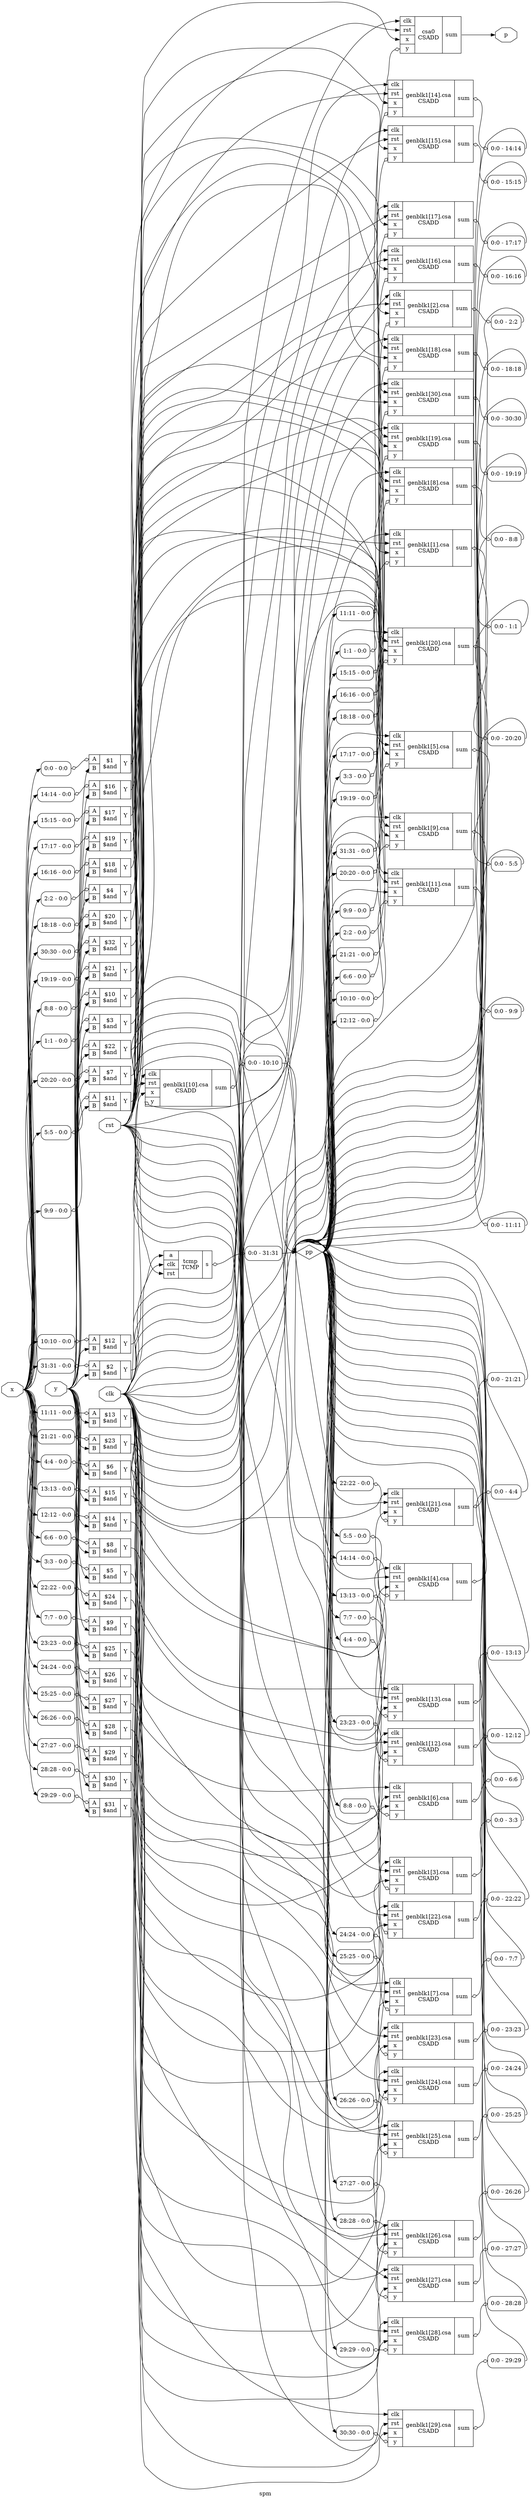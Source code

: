 digraph "spm" {
label="spm";
rankdir="LR";
remincross=true;
n33 [ shape=octagon, label="clk", color="black", fontcolor="black" ];
n34 [ shape=octagon, label="p", color="black", fontcolor="black" ];
n35 [ shape=diamond, label="pp", color="black", fontcolor="black" ];
n36 [ shape=octagon, label="rst", color="black", fontcolor="black" ];
n37 [ shape=octagon, label="x", color="black", fontcolor="black" ];
n38 [ shape=octagon, label="y", color="black", fontcolor="black" ];
c42 [ shape=record, label="{{<p39> A|<p40> B}|$1\n$and|{<p41> Y}}" ];
x0 [ shape=record, style=rounded, label="<s0> 0:0 - 0:0 " ];
x0:e -> c42:p39:w [arrowhead=odiamond, arrowtail=odiamond, dir=both, color="black", label=""];
c43 [ shape=record, label="{{<p39> A|<p40> B}|$10\n$and|{<p41> Y}}" ];
x1 [ shape=record, style=rounded, label="<s0> 8:8 - 0:0 " ];
x1:e -> c43:p39:w [arrowhead=odiamond, arrowtail=odiamond, dir=both, color="black", label=""];
c44 [ shape=record, label="{{<p39> A|<p40> B}|$11\n$and|{<p41> Y}}" ];
x2 [ shape=record, style=rounded, label="<s0> 9:9 - 0:0 " ];
x2:e -> c44:p39:w [arrowhead=odiamond, arrowtail=odiamond, dir=both, color="black", label=""];
c45 [ shape=record, label="{{<p39> A|<p40> B}|$12\n$and|{<p41> Y}}" ];
x3 [ shape=record, style=rounded, label="<s0> 10:10 - 0:0 " ];
x3:e -> c45:p39:w [arrowhead=odiamond, arrowtail=odiamond, dir=both, color="black", label=""];
c46 [ shape=record, label="{{<p39> A|<p40> B}|$13\n$and|{<p41> Y}}" ];
x4 [ shape=record, style=rounded, label="<s0> 11:11 - 0:0 " ];
x4:e -> c46:p39:w [arrowhead=odiamond, arrowtail=odiamond, dir=both, color="black", label=""];
c47 [ shape=record, label="{{<p39> A|<p40> B}|$14\n$and|{<p41> Y}}" ];
x5 [ shape=record, style=rounded, label="<s0> 12:12 - 0:0 " ];
x5:e -> c47:p39:w [arrowhead=odiamond, arrowtail=odiamond, dir=both, color="black", label=""];
c48 [ shape=record, label="{{<p39> A|<p40> B}|$15\n$and|{<p41> Y}}" ];
x6 [ shape=record, style=rounded, label="<s0> 13:13 - 0:0 " ];
x6:e -> c48:p39:w [arrowhead=odiamond, arrowtail=odiamond, dir=both, color="black", label=""];
c49 [ shape=record, label="{{<p39> A|<p40> B}|$16\n$and|{<p41> Y}}" ];
x7 [ shape=record, style=rounded, label="<s0> 14:14 - 0:0 " ];
x7:e -> c49:p39:w [arrowhead=odiamond, arrowtail=odiamond, dir=both, color="black", label=""];
c50 [ shape=record, label="{{<p39> A|<p40> B}|$17\n$and|{<p41> Y}}" ];
x8 [ shape=record, style=rounded, label="<s0> 15:15 - 0:0 " ];
x8:e -> c50:p39:w [arrowhead=odiamond, arrowtail=odiamond, dir=both, color="black", label=""];
c51 [ shape=record, label="{{<p39> A|<p40> B}|$18\n$and|{<p41> Y}}" ];
x9 [ shape=record, style=rounded, label="<s0> 16:16 - 0:0 " ];
x9:e -> c51:p39:w [arrowhead=odiamond, arrowtail=odiamond, dir=both, color="black", label=""];
c52 [ shape=record, label="{{<p39> A|<p40> B}|$19\n$and|{<p41> Y}}" ];
x10 [ shape=record, style=rounded, label="<s0> 17:17 - 0:0 " ];
x10:e -> c52:p39:w [arrowhead=odiamond, arrowtail=odiamond, dir=both, color="black", label=""];
c53 [ shape=record, label="{{<p39> A|<p40> B}|$20\n$and|{<p41> Y}}" ];
x11 [ shape=record, style=rounded, label="<s0> 18:18 - 0:0 " ];
x11:e -> c53:p39:w [arrowhead=odiamond, arrowtail=odiamond, dir=both, color="black", label=""];
c54 [ shape=record, label="{{<p39> A|<p40> B}|$21\n$and|{<p41> Y}}" ];
x12 [ shape=record, style=rounded, label="<s0> 19:19 - 0:0 " ];
x12:e -> c54:p39:w [arrowhead=odiamond, arrowtail=odiamond, dir=both, color="black", label=""];
c55 [ shape=record, label="{{<p39> A|<p40> B}|$22\n$and|{<p41> Y}}" ];
x13 [ shape=record, style=rounded, label="<s0> 20:20 - 0:0 " ];
x13:e -> c55:p39:w [arrowhead=odiamond, arrowtail=odiamond, dir=both, color="black", label=""];
c56 [ shape=record, label="{{<p39> A|<p40> B}|$23\n$and|{<p41> Y}}" ];
x14 [ shape=record, style=rounded, label="<s0> 21:21 - 0:0 " ];
x14:e -> c56:p39:w [arrowhead=odiamond, arrowtail=odiamond, dir=both, color="black", label=""];
c57 [ shape=record, label="{{<p39> A|<p40> B}|$24\n$and|{<p41> Y}}" ];
x15 [ shape=record, style=rounded, label="<s0> 22:22 - 0:0 " ];
x15:e -> c57:p39:w [arrowhead=odiamond, arrowtail=odiamond, dir=both, color="black", label=""];
c58 [ shape=record, label="{{<p39> A|<p40> B}|$25\n$and|{<p41> Y}}" ];
x16 [ shape=record, style=rounded, label="<s0> 23:23 - 0:0 " ];
x16:e -> c58:p39:w [arrowhead=odiamond, arrowtail=odiamond, dir=both, color="black", label=""];
c59 [ shape=record, label="{{<p39> A|<p40> B}|$26\n$and|{<p41> Y}}" ];
x17 [ shape=record, style=rounded, label="<s0> 24:24 - 0:0 " ];
x17:e -> c59:p39:w [arrowhead=odiamond, arrowtail=odiamond, dir=both, color="black", label=""];
c60 [ shape=record, label="{{<p39> A|<p40> B}|$27\n$and|{<p41> Y}}" ];
x18 [ shape=record, style=rounded, label="<s0> 25:25 - 0:0 " ];
x18:e -> c60:p39:w [arrowhead=odiamond, arrowtail=odiamond, dir=both, color="black", label=""];
c61 [ shape=record, label="{{<p39> A|<p40> B}|$28\n$and|{<p41> Y}}" ];
x19 [ shape=record, style=rounded, label="<s0> 26:26 - 0:0 " ];
x19:e -> c61:p39:w [arrowhead=odiamond, arrowtail=odiamond, dir=both, color="black", label=""];
c62 [ shape=record, label="{{<p39> A|<p40> B}|$29\n$and|{<p41> Y}}" ];
x20 [ shape=record, style=rounded, label="<s0> 27:27 - 0:0 " ];
x20:e -> c62:p39:w [arrowhead=odiamond, arrowtail=odiamond, dir=both, color="black", label=""];
c63 [ shape=record, label="{{<p39> A|<p40> B}|$3\n$and|{<p41> Y}}" ];
x21 [ shape=record, style=rounded, label="<s0> 1:1 - 0:0 " ];
x21:e -> c63:p39:w [arrowhead=odiamond, arrowtail=odiamond, dir=both, color="black", label=""];
c64 [ shape=record, label="{{<p39> A|<p40> B}|$30\n$and|{<p41> Y}}" ];
x22 [ shape=record, style=rounded, label="<s0> 28:28 - 0:0 " ];
x22:e -> c64:p39:w [arrowhead=odiamond, arrowtail=odiamond, dir=both, color="black", label=""];
c65 [ shape=record, label="{{<p39> A|<p40> B}|$31\n$and|{<p41> Y}}" ];
x23 [ shape=record, style=rounded, label="<s0> 29:29 - 0:0 " ];
x23:e -> c65:p39:w [arrowhead=odiamond, arrowtail=odiamond, dir=both, color="black", label=""];
c66 [ shape=record, label="{{<p39> A|<p40> B}|$32\n$and|{<p41> Y}}" ];
x24 [ shape=record, style=rounded, label="<s0> 30:30 - 0:0 " ];
x24:e -> c66:p39:w [arrowhead=odiamond, arrowtail=odiamond, dir=both, color="black", label=""];
c67 [ shape=record, label="{{<p39> A|<p40> B}|$4\n$and|{<p41> Y}}" ];
x25 [ shape=record, style=rounded, label="<s0> 2:2 - 0:0 " ];
x25:e -> c67:p39:w [arrowhead=odiamond, arrowtail=odiamond, dir=both, color="black", label=""];
c68 [ shape=record, label="{{<p39> A|<p40> B}|$5\n$and|{<p41> Y}}" ];
x26 [ shape=record, style=rounded, label="<s0> 3:3 - 0:0 " ];
x26:e -> c68:p39:w [arrowhead=odiamond, arrowtail=odiamond, dir=both, color="black", label=""];
c69 [ shape=record, label="{{<p39> A|<p40> B}|$6\n$and|{<p41> Y}}" ];
x27 [ shape=record, style=rounded, label="<s0> 4:4 - 0:0 " ];
x27:e -> c69:p39:w [arrowhead=odiamond, arrowtail=odiamond, dir=both, color="black", label=""];
c70 [ shape=record, label="{{<p39> A|<p40> B}|$7\n$and|{<p41> Y}}" ];
x28 [ shape=record, style=rounded, label="<s0> 5:5 - 0:0 " ];
x28:e -> c70:p39:w [arrowhead=odiamond, arrowtail=odiamond, dir=both, color="black", label=""];
c71 [ shape=record, label="{{<p39> A|<p40> B}|$8\n$and|{<p41> Y}}" ];
x29 [ shape=record, style=rounded, label="<s0> 6:6 - 0:0 " ];
x29:e -> c71:p39:w [arrowhead=odiamond, arrowtail=odiamond, dir=both, color="black", label=""];
c72 [ shape=record, label="{{<p39> A|<p40> B}|$9\n$and|{<p41> Y}}" ];
x30 [ shape=record, style=rounded, label="<s0> 7:7 - 0:0 " ];
x30:e -> c72:p39:w [arrowhead=odiamond, arrowtail=odiamond, dir=both, color="black", label=""];
c73 [ shape=record, label="{{<p39> A|<p40> B}|$2\n$and|{<p41> Y}}" ];
x31 [ shape=record, style=rounded, label="<s0> 31:31 - 0:0 " ];
x31:e -> c73:p39:w [arrowhead=odiamond, arrowtail=odiamond, dir=both, color="black", label=""];
c75 [ shape=record, label="{{<p33> clk|<p36> rst|<p37> x|<p38> y}|csa0\nCSADD|{<p74> sum}}" ];
x32 [ shape=record, style=rounded, label="<s0> 1:1 - 0:0 " ];
x32:e -> c75:p38:w [arrowhead=odiamond, arrowtail=odiamond, dir=both, color="black", label=""];
c76 [ shape=record, label="{{<p33> clk|<p36> rst|<p37> x|<p38> y}|genblk1[10].csa\nCSADD|{<p74> sum}}" ];
x33 [ shape=record, style=rounded, label="<s0> 0:0 - 10:10 " ];
c76:p74:e -> x33:w [arrowhead=odiamond, arrowtail=odiamond, dir=both, color="black", label=""];
x34 [ shape=record, style=rounded, label="<s0> 11:11 - 0:0 " ];
x34:e -> c76:p38:w [arrowhead=odiamond, arrowtail=odiamond, dir=both, color="black", label=""];
c77 [ shape=record, label="{{<p33> clk|<p36> rst|<p37> x|<p38> y}|genblk1[11].csa\nCSADD|{<p74> sum}}" ];
x35 [ shape=record, style=rounded, label="<s0> 0:0 - 11:11 " ];
c77:p74:e -> x35:w [arrowhead=odiamond, arrowtail=odiamond, dir=both, color="black", label=""];
x36 [ shape=record, style=rounded, label="<s0> 12:12 - 0:0 " ];
x36:e -> c77:p38:w [arrowhead=odiamond, arrowtail=odiamond, dir=both, color="black", label=""];
c78 [ shape=record, label="{{<p33> clk|<p36> rst|<p37> x|<p38> y}|genblk1[12].csa\nCSADD|{<p74> sum}}" ];
x37 [ shape=record, style=rounded, label="<s0> 0:0 - 12:12 " ];
c78:p74:e -> x37:w [arrowhead=odiamond, arrowtail=odiamond, dir=both, color="black", label=""];
x38 [ shape=record, style=rounded, label="<s0> 13:13 - 0:0 " ];
x38:e -> c78:p38:w [arrowhead=odiamond, arrowtail=odiamond, dir=both, color="black", label=""];
c79 [ shape=record, label="{{<p33> clk|<p36> rst|<p37> x|<p38> y}|genblk1[13].csa\nCSADD|{<p74> sum}}" ];
x39 [ shape=record, style=rounded, label="<s0> 0:0 - 13:13 " ];
c79:p74:e -> x39:w [arrowhead=odiamond, arrowtail=odiamond, dir=both, color="black", label=""];
x40 [ shape=record, style=rounded, label="<s0> 14:14 - 0:0 " ];
x40:e -> c79:p38:w [arrowhead=odiamond, arrowtail=odiamond, dir=both, color="black", label=""];
c80 [ shape=record, label="{{<p33> clk|<p36> rst|<p37> x|<p38> y}|genblk1[14].csa\nCSADD|{<p74> sum}}" ];
x41 [ shape=record, style=rounded, label="<s0> 0:0 - 14:14 " ];
c80:p74:e -> x41:w [arrowhead=odiamond, arrowtail=odiamond, dir=both, color="black", label=""];
x42 [ shape=record, style=rounded, label="<s0> 15:15 - 0:0 " ];
x42:e -> c80:p38:w [arrowhead=odiamond, arrowtail=odiamond, dir=both, color="black", label=""];
c81 [ shape=record, label="{{<p33> clk|<p36> rst|<p37> x|<p38> y}|genblk1[15].csa\nCSADD|{<p74> sum}}" ];
x43 [ shape=record, style=rounded, label="<s0> 0:0 - 15:15 " ];
c81:p74:e -> x43:w [arrowhead=odiamond, arrowtail=odiamond, dir=both, color="black", label=""];
x44 [ shape=record, style=rounded, label="<s0> 16:16 - 0:0 " ];
x44:e -> c81:p38:w [arrowhead=odiamond, arrowtail=odiamond, dir=both, color="black", label=""];
c82 [ shape=record, label="{{<p33> clk|<p36> rst|<p37> x|<p38> y}|genblk1[16].csa\nCSADD|{<p74> sum}}" ];
x45 [ shape=record, style=rounded, label="<s0> 0:0 - 16:16 " ];
c82:p74:e -> x45:w [arrowhead=odiamond, arrowtail=odiamond, dir=both, color="black", label=""];
x46 [ shape=record, style=rounded, label="<s0> 17:17 - 0:0 " ];
x46:e -> c82:p38:w [arrowhead=odiamond, arrowtail=odiamond, dir=both, color="black", label=""];
c83 [ shape=record, label="{{<p33> clk|<p36> rst|<p37> x|<p38> y}|genblk1[17].csa\nCSADD|{<p74> sum}}" ];
x47 [ shape=record, style=rounded, label="<s0> 0:0 - 17:17 " ];
c83:p74:e -> x47:w [arrowhead=odiamond, arrowtail=odiamond, dir=both, color="black", label=""];
x48 [ shape=record, style=rounded, label="<s0> 18:18 - 0:0 " ];
x48:e -> c83:p38:w [arrowhead=odiamond, arrowtail=odiamond, dir=both, color="black", label=""];
c84 [ shape=record, label="{{<p33> clk|<p36> rst|<p37> x|<p38> y}|genblk1[18].csa\nCSADD|{<p74> sum}}" ];
x49 [ shape=record, style=rounded, label="<s0> 0:0 - 18:18 " ];
c84:p74:e -> x49:w [arrowhead=odiamond, arrowtail=odiamond, dir=both, color="black", label=""];
x50 [ shape=record, style=rounded, label="<s0> 19:19 - 0:0 " ];
x50:e -> c84:p38:w [arrowhead=odiamond, arrowtail=odiamond, dir=both, color="black", label=""];
c85 [ shape=record, label="{{<p33> clk|<p36> rst|<p37> x|<p38> y}|genblk1[19].csa\nCSADD|{<p74> sum}}" ];
x51 [ shape=record, style=rounded, label="<s0> 0:0 - 19:19 " ];
c85:p74:e -> x51:w [arrowhead=odiamond, arrowtail=odiamond, dir=both, color="black", label=""];
x52 [ shape=record, style=rounded, label="<s0> 20:20 - 0:0 " ];
x52:e -> c85:p38:w [arrowhead=odiamond, arrowtail=odiamond, dir=both, color="black", label=""];
c86 [ shape=record, label="{{<p33> clk|<p36> rst|<p37> x|<p38> y}|genblk1[1].csa\nCSADD|{<p74> sum}}" ];
x53 [ shape=record, style=rounded, label="<s0> 0:0 - 1:1 " ];
c86:p74:e -> x53:w [arrowhead=odiamond, arrowtail=odiamond, dir=both, color="black", label=""];
x54 [ shape=record, style=rounded, label="<s0> 2:2 - 0:0 " ];
x54:e -> c86:p38:w [arrowhead=odiamond, arrowtail=odiamond, dir=both, color="black", label=""];
c87 [ shape=record, label="{{<p33> clk|<p36> rst|<p37> x|<p38> y}|genblk1[20].csa\nCSADD|{<p74> sum}}" ];
x55 [ shape=record, style=rounded, label="<s0> 0:0 - 20:20 " ];
c87:p74:e -> x55:w [arrowhead=odiamond, arrowtail=odiamond, dir=both, color="black", label=""];
x56 [ shape=record, style=rounded, label="<s0> 21:21 - 0:0 " ];
x56:e -> c87:p38:w [arrowhead=odiamond, arrowtail=odiamond, dir=both, color="black", label=""];
c88 [ shape=record, label="{{<p33> clk|<p36> rst|<p37> x|<p38> y}|genblk1[21].csa\nCSADD|{<p74> sum}}" ];
x57 [ shape=record, style=rounded, label="<s0> 0:0 - 21:21 " ];
c88:p74:e -> x57:w [arrowhead=odiamond, arrowtail=odiamond, dir=both, color="black", label=""];
x58 [ shape=record, style=rounded, label="<s0> 22:22 - 0:0 " ];
x58:e -> c88:p38:w [arrowhead=odiamond, arrowtail=odiamond, dir=both, color="black", label=""];
c89 [ shape=record, label="{{<p33> clk|<p36> rst|<p37> x|<p38> y}|genblk1[22].csa\nCSADD|{<p74> sum}}" ];
x59 [ shape=record, style=rounded, label="<s0> 0:0 - 22:22 " ];
c89:p74:e -> x59:w [arrowhead=odiamond, arrowtail=odiamond, dir=both, color="black", label=""];
x60 [ shape=record, style=rounded, label="<s0> 23:23 - 0:0 " ];
x60:e -> c89:p38:w [arrowhead=odiamond, arrowtail=odiamond, dir=both, color="black", label=""];
c90 [ shape=record, label="{{<p33> clk|<p36> rst|<p37> x|<p38> y}|genblk1[23].csa\nCSADD|{<p74> sum}}" ];
x61 [ shape=record, style=rounded, label="<s0> 0:0 - 23:23 " ];
c90:p74:e -> x61:w [arrowhead=odiamond, arrowtail=odiamond, dir=both, color="black", label=""];
x62 [ shape=record, style=rounded, label="<s0> 24:24 - 0:0 " ];
x62:e -> c90:p38:w [arrowhead=odiamond, arrowtail=odiamond, dir=both, color="black", label=""];
c91 [ shape=record, label="{{<p33> clk|<p36> rst|<p37> x|<p38> y}|genblk1[24].csa\nCSADD|{<p74> sum}}" ];
x63 [ shape=record, style=rounded, label="<s0> 0:0 - 24:24 " ];
c91:p74:e -> x63:w [arrowhead=odiamond, arrowtail=odiamond, dir=both, color="black", label=""];
x64 [ shape=record, style=rounded, label="<s0> 25:25 - 0:0 " ];
x64:e -> c91:p38:w [arrowhead=odiamond, arrowtail=odiamond, dir=both, color="black", label=""];
c92 [ shape=record, label="{{<p33> clk|<p36> rst|<p37> x|<p38> y}|genblk1[25].csa\nCSADD|{<p74> sum}}" ];
x65 [ shape=record, style=rounded, label="<s0> 0:0 - 25:25 " ];
c92:p74:e -> x65:w [arrowhead=odiamond, arrowtail=odiamond, dir=both, color="black", label=""];
x66 [ shape=record, style=rounded, label="<s0> 26:26 - 0:0 " ];
x66:e -> c92:p38:w [arrowhead=odiamond, arrowtail=odiamond, dir=both, color="black", label=""];
c93 [ shape=record, label="{{<p33> clk|<p36> rst|<p37> x|<p38> y}|genblk1[26].csa\nCSADD|{<p74> sum}}" ];
x67 [ shape=record, style=rounded, label="<s0> 0:0 - 26:26 " ];
c93:p74:e -> x67:w [arrowhead=odiamond, arrowtail=odiamond, dir=both, color="black", label=""];
x68 [ shape=record, style=rounded, label="<s0> 27:27 - 0:0 " ];
x68:e -> c93:p38:w [arrowhead=odiamond, arrowtail=odiamond, dir=both, color="black", label=""];
c94 [ shape=record, label="{{<p33> clk|<p36> rst|<p37> x|<p38> y}|genblk1[27].csa\nCSADD|{<p74> sum}}" ];
x69 [ shape=record, style=rounded, label="<s0> 0:0 - 27:27 " ];
c94:p74:e -> x69:w [arrowhead=odiamond, arrowtail=odiamond, dir=both, color="black", label=""];
x70 [ shape=record, style=rounded, label="<s0> 28:28 - 0:0 " ];
x70:e -> c94:p38:w [arrowhead=odiamond, arrowtail=odiamond, dir=both, color="black", label=""];
c95 [ shape=record, label="{{<p33> clk|<p36> rst|<p37> x|<p38> y}|genblk1[28].csa\nCSADD|{<p74> sum}}" ];
x71 [ shape=record, style=rounded, label="<s0> 0:0 - 28:28 " ];
c95:p74:e -> x71:w [arrowhead=odiamond, arrowtail=odiamond, dir=both, color="black", label=""];
x72 [ shape=record, style=rounded, label="<s0> 29:29 - 0:0 " ];
x72:e -> c95:p38:w [arrowhead=odiamond, arrowtail=odiamond, dir=both, color="black", label=""];
c96 [ shape=record, label="{{<p33> clk|<p36> rst|<p37> x|<p38> y}|genblk1[29].csa\nCSADD|{<p74> sum}}" ];
x73 [ shape=record, style=rounded, label="<s0> 0:0 - 29:29 " ];
c96:p74:e -> x73:w [arrowhead=odiamond, arrowtail=odiamond, dir=both, color="black", label=""];
x74 [ shape=record, style=rounded, label="<s0> 30:30 - 0:0 " ];
x74:e -> c96:p38:w [arrowhead=odiamond, arrowtail=odiamond, dir=both, color="black", label=""];
c97 [ shape=record, label="{{<p33> clk|<p36> rst|<p37> x|<p38> y}|genblk1[2].csa\nCSADD|{<p74> sum}}" ];
x75 [ shape=record, style=rounded, label="<s0> 0:0 - 2:2 " ];
c97:p74:e -> x75:w [arrowhead=odiamond, arrowtail=odiamond, dir=both, color="black", label=""];
x76 [ shape=record, style=rounded, label="<s0> 3:3 - 0:0 " ];
x76:e -> c97:p38:w [arrowhead=odiamond, arrowtail=odiamond, dir=both, color="black", label=""];
c98 [ shape=record, label="{{<p33> clk|<p36> rst|<p37> x|<p38> y}|genblk1[30].csa\nCSADD|{<p74> sum}}" ];
x77 [ shape=record, style=rounded, label="<s0> 0:0 - 30:30 " ];
c98:p74:e -> x77:w [arrowhead=odiamond, arrowtail=odiamond, dir=both, color="black", label=""];
x78 [ shape=record, style=rounded, label="<s0> 31:31 - 0:0 " ];
x78:e -> c98:p38:w [arrowhead=odiamond, arrowtail=odiamond, dir=both, color="black", label=""];
c99 [ shape=record, label="{{<p33> clk|<p36> rst|<p37> x|<p38> y}|genblk1[3].csa\nCSADD|{<p74> sum}}" ];
x79 [ shape=record, style=rounded, label="<s0> 0:0 - 3:3 " ];
c99:p74:e -> x79:w [arrowhead=odiamond, arrowtail=odiamond, dir=both, color="black", label=""];
x80 [ shape=record, style=rounded, label="<s0> 4:4 - 0:0 " ];
x80:e -> c99:p38:w [arrowhead=odiamond, arrowtail=odiamond, dir=both, color="black", label=""];
c100 [ shape=record, label="{{<p33> clk|<p36> rst|<p37> x|<p38> y}|genblk1[4].csa\nCSADD|{<p74> sum}}" ];
x81 [ shape=record, style=rounded, label="<s0> 0:0 - 4:4 " ];
c100:p74:e -> x81:w [arrowhead=odiamond, arrowtail=odiamond, dir=both, color="black", label=""];
x82 [ shape=record, style=rounded, label="<s0> 5:5 - 0:0 " ];
x82:e -> c100:p38:w [arrowhead=odiamond, arrowtail=odiamond, dir=both, color="black", label=""];
c101 [ shape=record, label="{{<p33> clk|<p36> rst|<p37> x|<p38> y}|genblk1[5].csa\nCSADD|{<p74> sum}}" ];
x83 [ shape=record, style=rounded, label="<s0> 0:0 - 5:5 " ];
c101:p74:e -> x83:w [arrowhead=odiamond, arrowtail=odiamond, dir=both, color="black", label=""];
x84 [ shape=record, style=rounded, label="<s0> 6:6 - 0:0 " ];
x84:e -> c101:p38:w [arrowhead=odiamond, arrowtail=odiamond, dir=both, color="black", label=""];
c102 [ shape=record, label="{{<p33> clk|<p36> rst|<p37> x|<p38> y}|genblk1[6].csa\nCSADD|{<p74> sum}}" ];
x85 [ shape=record, style=rounded, label="<s0> 0:0 - 6:6 " ];
c102:p74:e -> x85:w [arrowhead=odiamond, arrowtail=odiamond, dir=both, color="black", label=""];
x86 [ shape=record, style=rounded, label="<s0> 7:7 - 0:0 " ];
x86:e -> c102:p38:w [arrowhead=odiamond, arrowtail=odiamond, dir=both, color="black", label=""];
c103 [ shape=record, label="{{<p33> clk|<p36> rst|<p37> x|<p38> y}|genblk1[7].csa\nCSADD|{<p74> sum}}" ];
x87 [ shape=record, style=rounded, label="<s0> 0:0 - 7:7 " ];
c103:p74:e -> x87:w [arrowhead=odiamond, arrowtail=odiamond, dir=both, color="black", label=""];
x88 [ shape=record, style=rounded, label="<s0> 8:8 - 0:0 " ];
x88:e -> c103:p38:w [arrowhead=odiamond, arrowtail=odiamond, dir=both, color="black", label=""];
c104 [ shape=record, label="{{<p33> clk|<p36> rst|<p37> x|<p38> y}|genblk1[8].csa\nCSADD|{<p74> sum}}" ];
x89 [ shape=record, style=rounded, label="<s0> 0:0 - 8:8 " ];
c104:p74:e -> x89:w [arrowhead=odiamond, arrowtail=odiamond, dir=both, color="black", label=""];
x90 [ shape=record, style=rounded, label="<s0> 9:9 - 0:0 " ];
x90:e -> c104:p38:w [arrowhead=odiamond, arrowtail=odiamond, dir=both, color="black", label=""];
c105 [ shape=record, label="{{<p33> clk|<p36> rst|<p37> x|<p38> y}|genblk1[9].csa\nCSADD|{<p74> sum}}" ];
x91 [ shape=record, style=rounded, label="<s0> 0:0 - 9:9 " ];
c105:p74:e -> x91:w [arrowhead=odiamond, arrowtail=odiamond, dir=both, color="black", label=""];
x92 [ shape=record, style=rounded, label="<s0> 10:10 - 0:0 " ];
x92:e -> c105:p38:w [arrowhead=odiamond, arrowtail=odiamond, dir=both, color="black", label=""];
c108 [ shape=record, label="{{<p106> a|<p33> clk|<p36> rst}|tcmp\nTCMP|{<p107> s}}" ];
x93 [ shape=record, style=rounded, label="<s0> 0:0 - 31:31 " ];
c108:p107:e -> x93:w [arrowhead=odiamond, arrowtail=odiamond, dir=both, color="black", label=""];
c42:p41:e -> c75:p37:w [color="black", label=""];
c51:p41:e -> c82:p37:w [color="black", label=""];
c52:p41:e -> c83:p37:w [color="black", label=""];
c53:p41:e -> c84:p37:w [color="black", label=""];
c54:p41:e -> c85:p37:w [color="black", label=""];
c55:p41:e -> c87:p37:w [color="black", label=""];
c56:p41:e -> c88:p37:w [color="black", label=""];
c57:p41:e -> c89:p37:w [color="black", label=""];
c58:p41:e -> c90:p37:w [color="black", label=""];
c59:p41:e -> c91:p37:w [color="black", label=""];
c60:p41:e -> c92:p37:w [color="black", label=""];
c43:p41:e -> c104:p37:w [color="black", label=""];
c61:p41:e -> c93:p37:w [color="black", label=""];
c62:p41:e -> c94:p37:w [color="black", label=""];
c64:p41:e -> c95:p37:w [color="black", label=""];
c65:p41:e -> c96:p37:w [color="black", label=""];
c66:p41:e -> c98:p37:w [color="black", label=""];
c63:p41:e -> c86:p37:w [color="black", label=""];
c67:p41:e -> c97:p37:w [color="black", label=""];
c68:p41:e -> c99:p37:w [color="black", label=""];
c69:p41:e -> c100:p37:w [color="black", label=""];
c70:p41:e -> c101:p37:w [color="black", label=""];
c44:p41:e -> c105:p37:w [color="black", label=""];
c71:p41:e -> c102:p37:w [color="black", label=""];
c72:p41:e -> c103:p37:w [color="black", label=""];
c73:p41:e -> c108:p106:w [color="black", label=""];
n33:e -> c100:p33:w [color="black", label=""];
n33:e -> c101:p33:w [color="black", label=""];
n33:e -> c102:p33:w [color="black", label=""];
n33:e -> c103:p33:w [color="black", label=""];
n33:e -> c104:p33:w [color="black", label=""];
n33:e -> c105:p33:w [color="black", label=""];
n33:e -> c108:p33:w [color="black", label=""];
n33:e -> c75:p33:w [color="black", label=""];
n33:e -> c76:p33:w [color="black", label=""];
n33:e -> c77:p33:w [color="black", label=""];
n33:e -> c78:p33:w [color="black", label=""];
n33:e -> c79:p33:w [color="black", label=""];
n33:e -> c80:p33:w [color="black", label=""];
n33:e -> c81:p33:w [color="black", label=""];
n33:e -> c82:p33:w [color="black", label=""];
n33:e -> c83:p33:w [color="black", label=""];
n33:e -> c84:p33:w [color="black", label=""];
n33:e -> c85:p33:w [color="black", label=""];
n33:e -> c86:p33:w [color="black", label=""];
n33:e -> c87:p33:w [color="black", label=""];
n33:e -> c88:p33:w [color="black", label=""];
n33:e -> c89:p33:w [color="black", label=""];
n33:e -> c90:p33:w [color="black", label=""];
n33:e -> c91:p33:w [color="black", label=""];
n33:e -> c92:p33:w [color="black", label=""];
n33:e -> c93:p33:w [color="black", label=""];
n33:e -> c94:p33:w [color="black", label=""];
n33:e -> c95:p33:w [color="black", label=""];
n33:e -> c96:p33:w [color="black", label=""];
n33:e -> c97:p33:w [color="black", label=""];
n33:e -> c98:p33:w [color="black", label=""];
n33:e -> c99:p33:w [color="black", label=""];
c75:p74:e -> n34:w [color="black", label=""];
x33:s0:e -> n35:w [color="black", label=""];
x35:s0:e -> n35:w [color="black", label=""];
x37:s0:e -> n35:w [color="black", label=""];
x39:s0:e -> n35:w [color="black", label=""];
x41:s0:e -> n35:w [color="black", label=""];
x43:s0:e -> n35:w [color="black", label=""];
x45:s0:e -> n35:w [color="black", label=""];
x47:s0:e -> n35:w [color="black", label=""];
x49:s0:e -> n35:w [color="black", label=""];
x51:s0:e -> n35:w [color="black", label=""];
x53:s0:e -> n35:w [color="black", label=""];
x55:s0:e -> n35:w [color="black", label=""];
x57:s0:e -> n35:w [color="black", label=""];
x59:s0:e -> n35:w [color="black", label=""];
x61:s0:e -> n35:w [color="black", label=""];
x63:s0:e -> n35:w [color="black", label=""];
x65:s0:e -> n35:w [color="black", label=""];
x67:s0:e -> n35:w [color="black", label=""];
x69:s0:e -> n35:w [color="black", label=""];
x71:s0:e -> n35:w [color="black", label=""];
x73:s0:e -> n35:w [color="black", label=""];
x75:s0:e -> n35:w [color="black", label=""];
x77:s0:e -> n35:w [color="black", label=""];
x79:s0:e -> n35:w [color="black", label=""];
x81:s0:e -> n35:w [color="black", label=""];
x83:s0:e -> n35:w [color="black", label=""];
x85:s0:e -> n35:w [color="black", label=""];
x87:s0:e -> n35:w [color="black", label=""];
x89:s0:e -> n35:w [color="black", label=""];
x91:s0:e -> n35:w [color="black", label=""];
x93:s0:e -> n35:w [color="black", label=""];
n35:e -> x32:s0:w [color="black", label=""];
n35:e -> x34:s0:w [color="black", label=""];
n35:e -> x36:s0:w [color="black", label=""];
n35:e -> x38:s0:w [color="black", label=""];
n35:e -> x40:s0:w [color="black", label=""];
n35:e -> x42:s0:w [color="black", label=""];
n35:e -> x44:s0:w [color="black", label=""];
n35:e -> x46:s0:w [color="black", label=""];
n35:e -> x48:s0:w [color="black", label=""];
n35:e -> x50:s0:w [color="black", label=""];
n35:e -> x52:s0:w [color="black", label=""];
n35:e -> x54:s0:w [color="black", label=""];
n35:e -> x56:s0:w [color="black", label=""];
n35:e -> x58:s0:w [color="black", label=""];
n35:e -> x60:s0:w [color="black", label=""];
n35:e -> x62:s0:w [color="black", label=""];
n35:e -> x64:s0:w [color="black", label=""];
n35:e -> x66:s0:w [color="black", label=""];
n35:e -> x68:s0:w [color="black", label=""];
n35:e -> x70:s0:w [color="black", label=""];
n35:e -> x72:s0:w [color="black", label=""];
n35:e -> x74:s0:w [color="black", label=""];
n35:e -> x76:s0:w [color="black", label=""];
n35:e -> x78:s0:w [color="black", label=""];
n35:e -> x80:s0:w [color="black", label=""];
n35:e -> x82:s0:w [color="black", label=""];
n35:e -> x84:s0:w [color="black", label=""];
n35:e -> x86:s0:w [color="black", label=""];
n35:e -> x88:s0:w [color="black", label=""];
n35:e -> x90:s0:w [color="black", label=""];
n35:e -> x92:s0:w [color="black", label=""];
n36:e -> c100:p36:w [color="black", label=""];
n36:e -> c101:p36:w [color="black", label=""];
n36:e -> c102:p36:w [color="black", label=""];
n36:e -> c103:p36:w [color="black", label=""];
n36:e -> c104:p36:w [color="black", label=""];
n36:e -> c105:p36:w [color="black", label=""];
n36:e -> c108:p36:w [color="black", label=""];
n36:e -> c75:p36:w [color="black", label=""];
n36:e -> c76:p36:w [color="black", label=""];
n36:e -> c77:p36:w [color="black", label=""];
n36:e -> c78:p36:w [color="black", label=""];
n36:e -> c79:p36:w [color="black", label=""];
n36:e -> c80:p36:w [color="black", label=""];
n36:e -> c81:p36:w [color="black", label=""];
n36:e -> c82:p36:w [color="black", label=""];
n36:e -> c83:p36:w [color="black", label=""];
n36:e -> c84:p36:w [color="black", label=""];
n36:e -> c85:p36:w [color="black", label=""];
n36:e -> c86:p36:w [color="black", label=""];
n36:e -> c87:p36:w [color="black", label=""];
n36:e -> c88:p36:w [color="black", label=""];
n36:e -> c89:p36:w [color="black", label=""];
n36:e -> c90:p36:w [color="black", label=""];
n36:e -> c91:p36:w [color="black", label=""];
n36:e -> c92:p36:w [color="black", label=""];
n36:e -> c93:p36:w [color="black", label=""];
n36:e -> c94:p36:w [color="black", label=""];
n36:e -> c95:p36:w [color="black", label=""];
n36:e -> c96:p36:w [color="black", label=""];
n36:e -> c97:p36:w [color="black", label=""];
n36:e -> c98:p36:w [color="black", label=""];
n36:e -> c99:p36:w [color="black", label=""];
n37:e -> x0:s0:w [color="black", label=""];
n37:e -> x10:s0:w [color="black", label=""];
n37:e -> x11:s0:w [color="black", label=""];
n37:e -> x12:s0:w [color="black", label=""];
n37:e -> x13:s0:w [color="black", label=""];
n37:e -> x14:s0:w [color="black", label=""];
n37:e -> x15:s0:w [color="black", label=""];
n37:e -> x16:s0:w [color="black", label=""];
n37:e -> x17:s0:w [color="black", label=""];
n37:e -> x18:s0:w [color="black", label=""];
n37:e -> x19:s0:w [color="black", label=""];
n37:e -> x1:s0:w [color="black", label=""];
n37:e -> x20:s0:w [color="black", label=""];
n37:e -> x21:s0:w [color="black", label=""];
n37:e -> x22:s0:w [color="black", label=""];
n37:e -> x23:s0:w [color="black", label=""];
n37:e -> x24:s0:w [color="black", label=""];
n37:e -> x25:s0:w [color="black", label=""];
n37:e -> x26:s0:w [color="black", label=""];
n37:e -> x27:s0:w [color="black", label=""];
n37:e -> x28:s0:w [color="black", label=""];
n37:e -> x29:s0:w [color="black", label=""];
n37:e -> x2:s0:w [color="black", label=""];
n37:e -> x30:s0:w [color="black", label=""];
n37:e -> x31:s0:w [color="black", label=""];
n37:e -> x3:s0:w [color="black", label=""];
n37:e -> x4:s0:w [color="black", label=""];
n37:e -> x5:s0:w [color="black", label=""];
n37:e -> x6:s0:w [color="black", label=""];
n37:e -> x7:s0:w [color="black", label=""];
n37:e -> x8:s0:w [color="black", label=""];
n37:e -> x9:s0:w [color="black", label=""];
n38:e -> c42:p40:w [color="black", label=""];
n38:e -> c43:p40:w [color="black", label=""];
n38:e -> c44:p40:w [color="black", label=""];
n38:e -> c45:p40:w [color="black", label=""];
n38:e -> c46:p40:w [color="black", label=""];
n38:e -> c47:p40:w [color="black", label=""];
n38:e -> c48:p40:w [color="black", label=""];
n38:e -> c49:p40:w [color="black", label=""];
n38:e -> c50:p40:w [color="black", label=""];
n38:e -> c51:p40:w [color="black", label=""];
n38:e -> c52:p40:w [color="black", label=""];
n38:e -> c53:p40:w [color="black", label=""];
n38:e -> c54:p40:w [color="black", label=""];
n38:e -> c55:p40:w [color="black", label=""];
n38:e -> c56:p40:w [color="black", label=""];
n38:e -> c57:p40:w [color="black", label=""];
n38:e -> c58:p40:w [color="black", label=""];
n38:e -> c59:p40:w [color="black", label=""];
n38:e -> c60:p40:w [color="black", label=""];
n38:e -> c61:p40:w [color="black", label=""];
n38:e -> c62:p40:w [color="black", label=""];
n38:e -> c63:p40:w [color="black", label=""];
n38:e -> c64:p40:w [color="black", label=""];
n38:e -> c65:p40:w [color="black", label=""];
n38:e -> c66:p40:w [color="black", label=""];
n38:e -> c67:p40:w [color="black", label=""];
n38:e -> c68:p40:w [color="black", label=""];
n38:e -> c69:p40:w [color="black", label=""];
n38:e -> c70:p40:w [color="black", label=""];
n38:e -> c71:p40:w [color="black", label=""];
n38:e -> c72:p40:w [color="black", label=""];
n38:e -> c73:p40:w [color="black", label=""];
c45:p41:e -> c76:p37:w [color="black", label=""];
c46:p41:e -> c77:p37:w [color="black", label=""];
c47:p41:e -> c78:p37:w [color="black", label=""];
c48:p41:e -> c79:p37:w [color="black", label=""];
c49:p41:e -> c80:p37:w [color="black", label=""];
c50:p41:e -> c81:p37:w [color="black", label=""];
}
